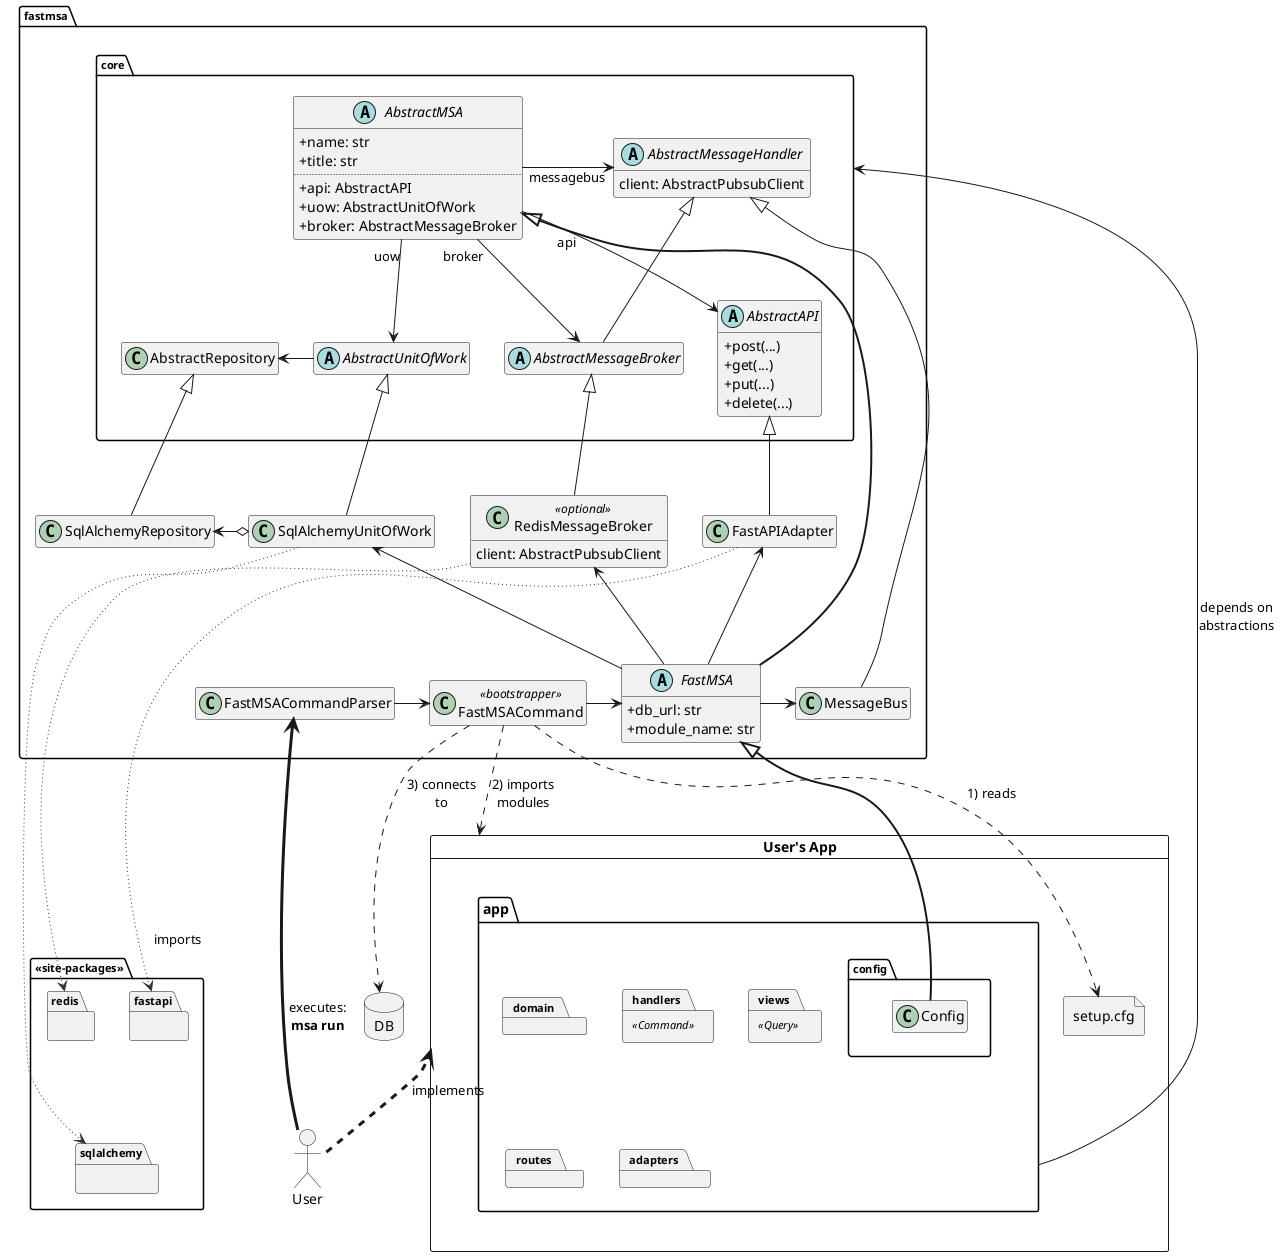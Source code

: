 @startuml "overview"

hide empty members
skinparam defaultFontName "Segoe UI"
skinparam ClassAttributeIconSize 0
skinparam PackageFontSize 11
allow_mixing

Actor User
Database DB

package fastmsa {
    package core {
        abstract class AbstractMSA {
            + name: str
            + title: str
            ..
            + api: AbstractAPI
            + uow: AbstractUnitOfWork
            + broker: AbstractMessageBroker
        }

        abstract class AbstractAPI {
            + post(...)
            + get(...)
            + put(...)
            + delete(...)
        }

        abstract class AbstractUnitOfWork


        AbstractMSA "uow" --> AbstractUnitOfWork
        AbstractMSA "broker" --> AbstractMessageBroker
        AbstractMSA "\n\tapi" --> AbstractAPI
        AbstractMSA "messagebus" -> AbstractMessageHandler: \t\t
        
        AbstractRepository <- AbstractUnitOfWork
        
        abstract class AbstractMessageHandler {
            client: AbstractPubsubClient
        }

        abstract class AbstractMessageBroker extends AbstractMessageHandler {
        }
    }

    abstract class FastMSA {
        + db_url: str
        + module_name: str
    }

    AbstractMSA <|-[thickness=2]- FastMSA
    AbstractUnitOfWork <|-- SqlAlchemyUnitOfWork
    AbstractRepository <|-- SqlAlchemyRepository
    AbstractMessageBroker <|-- RedisMessageBroker
    AbstractAPI <|-- FastAPIAdapter
    SqlAlchemyRepository <-o SqlAlchemyUnitOfWork  

    class RedisMessageBroker <<optional>> {
        client: AbstractPubsubClient
    }

    FastAPIAdapter <-- FastMSA
    RedisMessageBroker <-- FastMSA
    SqlAlchemyUnitOfWork <-- FastMSA

    class FastMSACommand <<bootstrapper>> {
    }

    class FastMSACommandParser
    
    AbstractMessageHandler <|--- MessageBus

    FastMSA -> MessageBus
    
}

package <<site-packages>> {
    package fastapi {}
    package sqlalchemy {}
    package redis {}

    fastapi -[hidden]-> sqlalchemy
}

SqlAlchemyUnitOfWork -[#333,dotted]--> sqlalchemy
FastAPIAdapter -[#333,dotted]--> "imports\n\n" fastapi
RedisMessageBroker -[#333,dotted]-->  redis

card "User's App" as userapp  {

    package app.config {
        class Config
    }
    
    file "setup.cfg" as f
    folder app {
        package domain
        package handlers <<Command>>
        package views <<Query>>
        package routes
        package adapters
    }
    
    f <-[hidden] app.config
    app.config -[hidden]-> app
}

FastMSA <|-[thickness=2]- Config

userapp <.[thickness=3]. User: implements
FastMSACommandParser <-[thickness=3]- User: "executes:\n<b>msa run</b>"
FastMSACommandParser -> FastMSACommand
FastMSACommand -> FastMSA
FastMSACommand ..> f: "1) reads"
FastMSACommand ..> userapp: "2) imports\nmodules"
FastMSACommand ..> DB: "3) connects\nto"

core <--- app: depends on\nabstractions

@endul